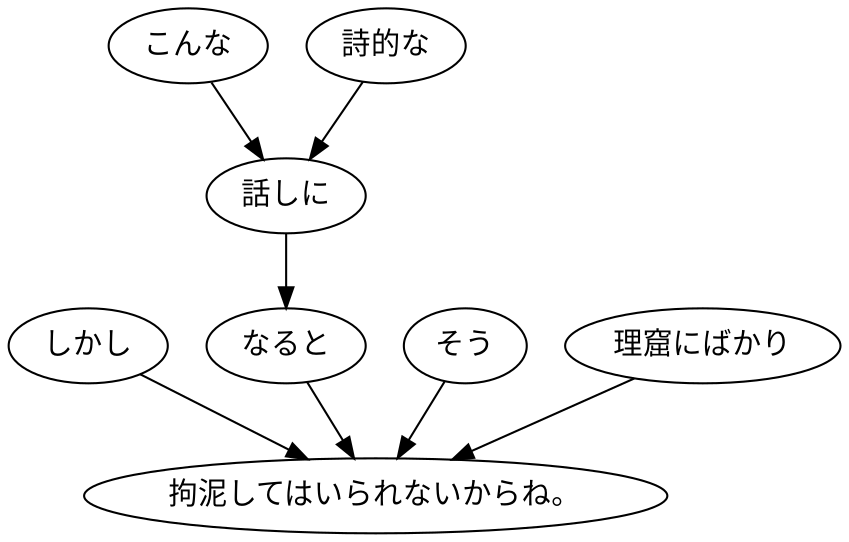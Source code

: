 digraph graph3604 {
	node0 [label="しかし"];
	node1 [label="こんな"];
	node2 [label="詩的な"];
	node3 [label="話しに"];
	node4 [label="なると"];
	node5 [label="そう"];
	node6 [label="理窟にばかり"];
	node7 [label="拘泥してはいられないからね。"];
	node0 -> node7;
	node1 -> node3;
	node2 -> node3;
	node3 -> node4;
	node4 -> node7;
	node5 -> node7;
	node6 -> node7;
}
